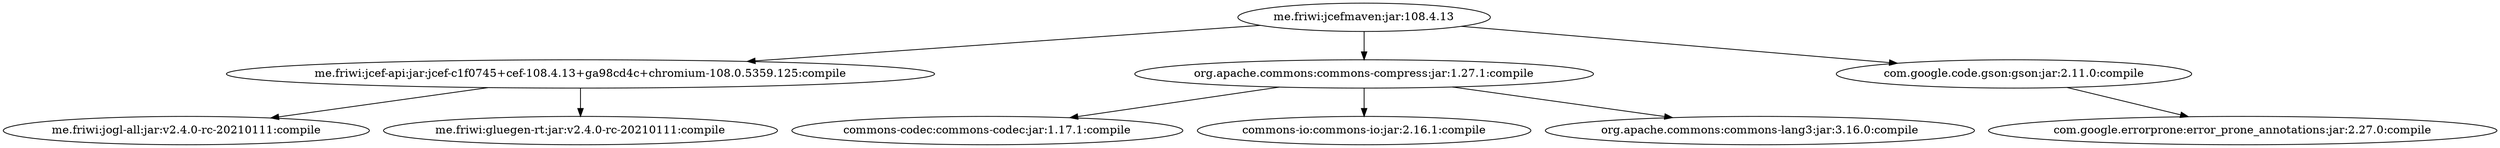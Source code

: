 digraph jcefmaven {
	"me.friwi:jcefmaven:jar:108.4.13" -> "me.friwi:jcef-api:jar:jcef-c1f0745+cef-108.4.13+ga98cd4c+chromium-108.0.5359.125:compile" ; 
	"me.friwi:jcefmaven:jar:108.4.13" -> "org.apache.commons:commons-compress:jar:1.27.1:compile" ; 
	"me.friwi:jcefmaven:jar:108.4.13" -> "com.google.code.gson:gson:jar:2.11.0:compile" ; 
	"me.friwi:jcef-api:jar:jcef-c1f0745+cef-108.4.13+ga98cd4c+chromium-108.0.5359.125:compile" -> "me.friwi:jogl-all:jar:v2.4.0-rc-20210111:compile" ; 
	"me.friwi:jcef-api:jar:jcef-c1f0745+cef-108.4.13+ga98cd4c+chromium-108.0.5359.125:compile" -> "me.friwi:gluegen-rt:jar:v2.4.0-rc-20210111:compile" ; 
	"org.apache.commons:commons-compress:jar:1.27.1:compile" -> "commons-codec:commons-codec:jar:1.17.1:compile" ; 
	"org.apache.commons:commons-compress:jar:1.27.1:compile" -> "commons-io:commons-io:jar:2.16.1:compile" ; 
	"org.apache.commons:commons-compress:jar:1.27.1:compile" -> "org.apache.commons:commons-lang3:jar:3.16.0:compile" ; 
	"com.google.code.gson:gson:jar:2.11.0:compile" -> "com.google.errorprone:error_prone_annotations:jar:2.27.0:compile" ; 
}
